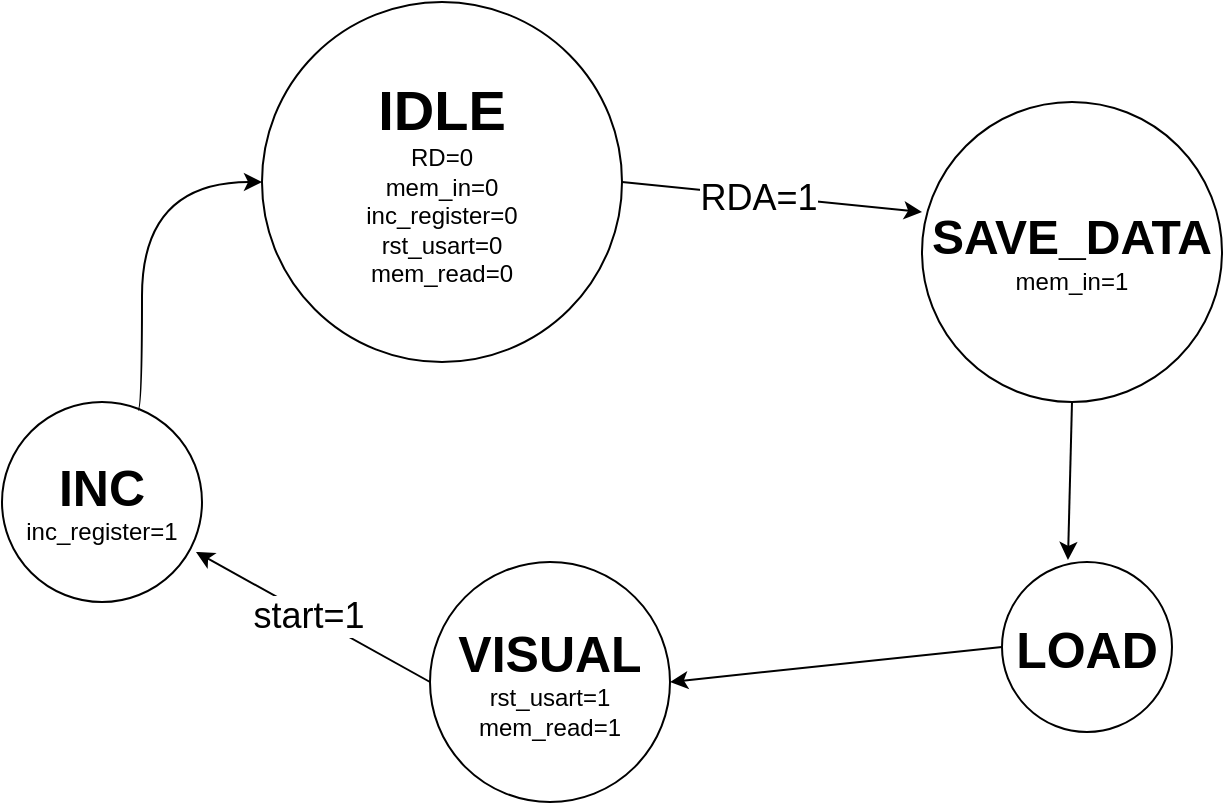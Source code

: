 <mxfile version="15.7.3" type="device"><diagram id="KMQuCltXsSZjTJtlv9vb" name="Pagina-1"><mxGraphModel dx="868" dy="545" grid="1" gridSize="10" guides="1" tooltips="1" connect="1" arrows="1" fold="1" page="1" pageScale="1" pageWidth="827" pageHeight="1169" math="0" shadow="0"><root><mxCell id="0"/><mxCell id="1" parent="0"/><mxCell id="Gj7liNoW1fIiVxITH7rt-1" value="&lt;font style=&quot;font-size: 28px&quot;&gt;&lt;b&gt;IDLE&lt;/b&gt;&lt;/font&gt;&lt;br&gt;RD=0&lt;br&gt;mem_in=0&lt;br&gt;inc_register=0&lt;br&gt;rst_usart=0&lt;br&gt;mem_read=0" style="ellipse;whiteSpace=wrap;html=1;aspect=fixed;" vertex="1" parent="1"><mxGeometry x="210" y="30" width="180" height="180" as="geometry"/></mxCell><mxCell id="Gj7liNoW1fIiVxITH7rt-2" value="&lt;b style=&quot;font-size: 24px&quot;&gt;&lt;font style=&quot;font-size: 24px&quot;&gt;SAVE_DATA&lt;/font&gt;&lt;br&gt;&lt;/b&gt;mem_in=1" style="ellipse;whiteSpace=wrap;html=1;aspect=fixed;" vertex="1" parent="1"><mxGeometry x="540" y="80" width="150" height="150" as="geometry"/></mxCell><mxCell id="Gj7liNoW1fIiVxITH7rt-3" value="&lt;font style=&quot;font-size: 25px&quot;&gt;&lt;b&gt;LOAD&lt;/b&gt;&lt;/font&gt;" style="ellipse;whiteSpace=wrap;html=1;aspect=fixed;" vertex="1" parent="1"><mxGeometry x="580" y="310" width="85" height="85" as="geometry"/></mxCell><mxCell id="Gj7liNoW1fIiVxITH7rt-4" value="&lt;font style=&quot;font-size: 25px&quot;&gt;&lt;b&gt;VISUAL&lt;/b&gt;&lt;/font&gt;&lt;br&gt;rst_usart=1&lt;br&gt;mem_read=1" style="ellipse;whiteSpace=wrap;html=1;aspect=fixed;" vertex="1" parent="1"><mxGeometry x="294" y="310" width="120" height="120" as="geometry"/></mxCell><mxCell id="Gj7liNoW1fIiVxITH7rt-5" value="&lt;b&gt;&lt;font style=&quot;font-size: 25px&quot;&gt;INC&lt;/font&gt;&lt;br&gt;&lt;/b&gt;inc_register=1" style="ellipse;whiteSpace=wrap;html=1;aspect=fixed;" vertex="1" parent="1"><mxGeometry x="80" y="230" width="100" height="100" as="geometry"/></mxCell><mxCell id="Gj7liNoW1fIiVxITH7rt-6" value="" style="endArrow=classic;html=1;rounded=0;fontSize=25;exitX=1;exitY=0.5;exitDx=0;exitDy=0;entryX=0;entryY=0.367;entryDx=0;entryDy=0;entryPerimeter=0;" edge="1" parent="1" source="Gj7liNoW1fIiVxITH7rt-1" target="Gj7liNoW1fIiVxITH7rt-2"><mxGeometry width="50" height="50" relative="1" as="geometry"><mxPoint x="390" y="200" as="sourcePoint"/><mxPoint x="440" y="150" as="targetPoint"/></mxGeometry></mxCell><mxCell id="Gj7liNoW1fIiVxITH7rt-7" value="&lt;font style=&quot;font-size: 18px&quot;&gt;RDA=1&lt;/font&gt;" style="edgeLabel;html=1;align=center;verticalAlign=middle;resizable=0;points=[];fontSize=25;" vertex="1" connectable="0" parent="Gj7liNoW1fIiVxITH7rt-6"><mxGeometry x="-0.139" y="-3" relative="1" as="geometry"><mxPoint x="3" y="-6" as="offset"/></mxGeometry></mxCell><mxCell id="Gj7liNoW1fIiVxITH7rt-8" value="" style="endArrow=classic;html=1;rounded=0;fontSize=18;exitX=0.5;exitY=1;exitDx=0;exitDy=0;entryX=0.388;entryY=-0.012;entryDx=0;entryDy=0;entryPerimeter=0;" edge="1" parent="1" source="Gj7liNoW1fIiVxITH7rt-2" target="Gj7liNoW1fIiVxITH7rt-3"><mxGeometry width="50" height="50" relative="1" as="geometry"><mxPoint x="390" y="200" as="sourcePoint"/><mxPoint x="440" y="150" as="targetPoint"/></mxGeometry></mxCell><mxCell id="Gj7liNoW1fIiVxITH7rt-9" value="" style="endArrow=classic;html=1;rounded=0;fontSize=18;exitX=0;exitY=0.5;exitDx=0;exitDy=0;entryX=1;entryY=0.5;entryDx=0;entryDy=0;" edge="1" parent="1" source="Gj7liNoW1fIiVxITH7rt-3" target="Gj7liNoW1fIiVxITH7rt-4"><mxGeometry width="50" height="50" relative="1" as="geometry"><mxPoint x="390" y="200" as="sourcePoint"/><mxPoint x="440" y="150" as="targetPoint"/></mxGeometry></mxCell><mxCell id="Gj7liNoW1fIiVxITH7rt-10" value="" style="endArrow=classic;html=1;rounded=0;fontSize=18;exitX=0;exitY=0.5;exitDx=0;exitDy=0;entryX=0.97;entryY=0.75;entryDx=0;entryDy=0;entryPerimeter=0;" edge="1" parent="1" source="Gj7liNoW1fIiVxITH7rt-4" target="Gj7liNoW1fIiVxITH7rt-5"><mxGeometry width="50" height="50" relative="1" as="geometry"><mxPoint x="390" y="200" as="sourcePoint"/><mxPoint x="440" y="150" as="targetPoint"/></mxGeometry></mxCell><mxCell id="Gj7liNoW1fIiVxITH7rt-11" value="start=1" style="edgeLabel;html=1;align=center;verticalAlign=middle;resizable=0;points=[];fontSize=18;" vertex="1" connectable="0" parent="Gj7liNoW1fIiVxITH7rt-10"><mxGeometry x="0.231" relative="1" as="geometry"><mxPoint x="11" y="7" as="offset"/></mxGeometry></mxCell><mxCell id="Gj7liNoW1fIiVxITH7rt-12" value="" style="endArrow=classic;html=1;rounded=0;fontSize=18;exitX=0.68;exitY=0.04;exitDx=0;exitDy=0;entryX=0;entryY=0.5;entryDx=0;entryDy=0;edgeStyle=orthogonalEdgeStyle;curved=1;exitPerimeter=0;" edge="1" parent="1" source="Gj7liNoW1fIiVxITH7rt-5" target="Gj7liNoW1fIiVxITH7rt-1"><mxGeometry width="50" height="50" relative="1" as="geometry"><mxPoint x="390" y="200" as="sourcePoint"/><mxPoint x="440" y="150" as="targetPoint"/><Array as="points"><mxPoint x="150" y="234"/><mxPoint x="150" y="120"/></Array></mxGeometry></mxCell></root></mxGraphModel></diagram></mxfile>